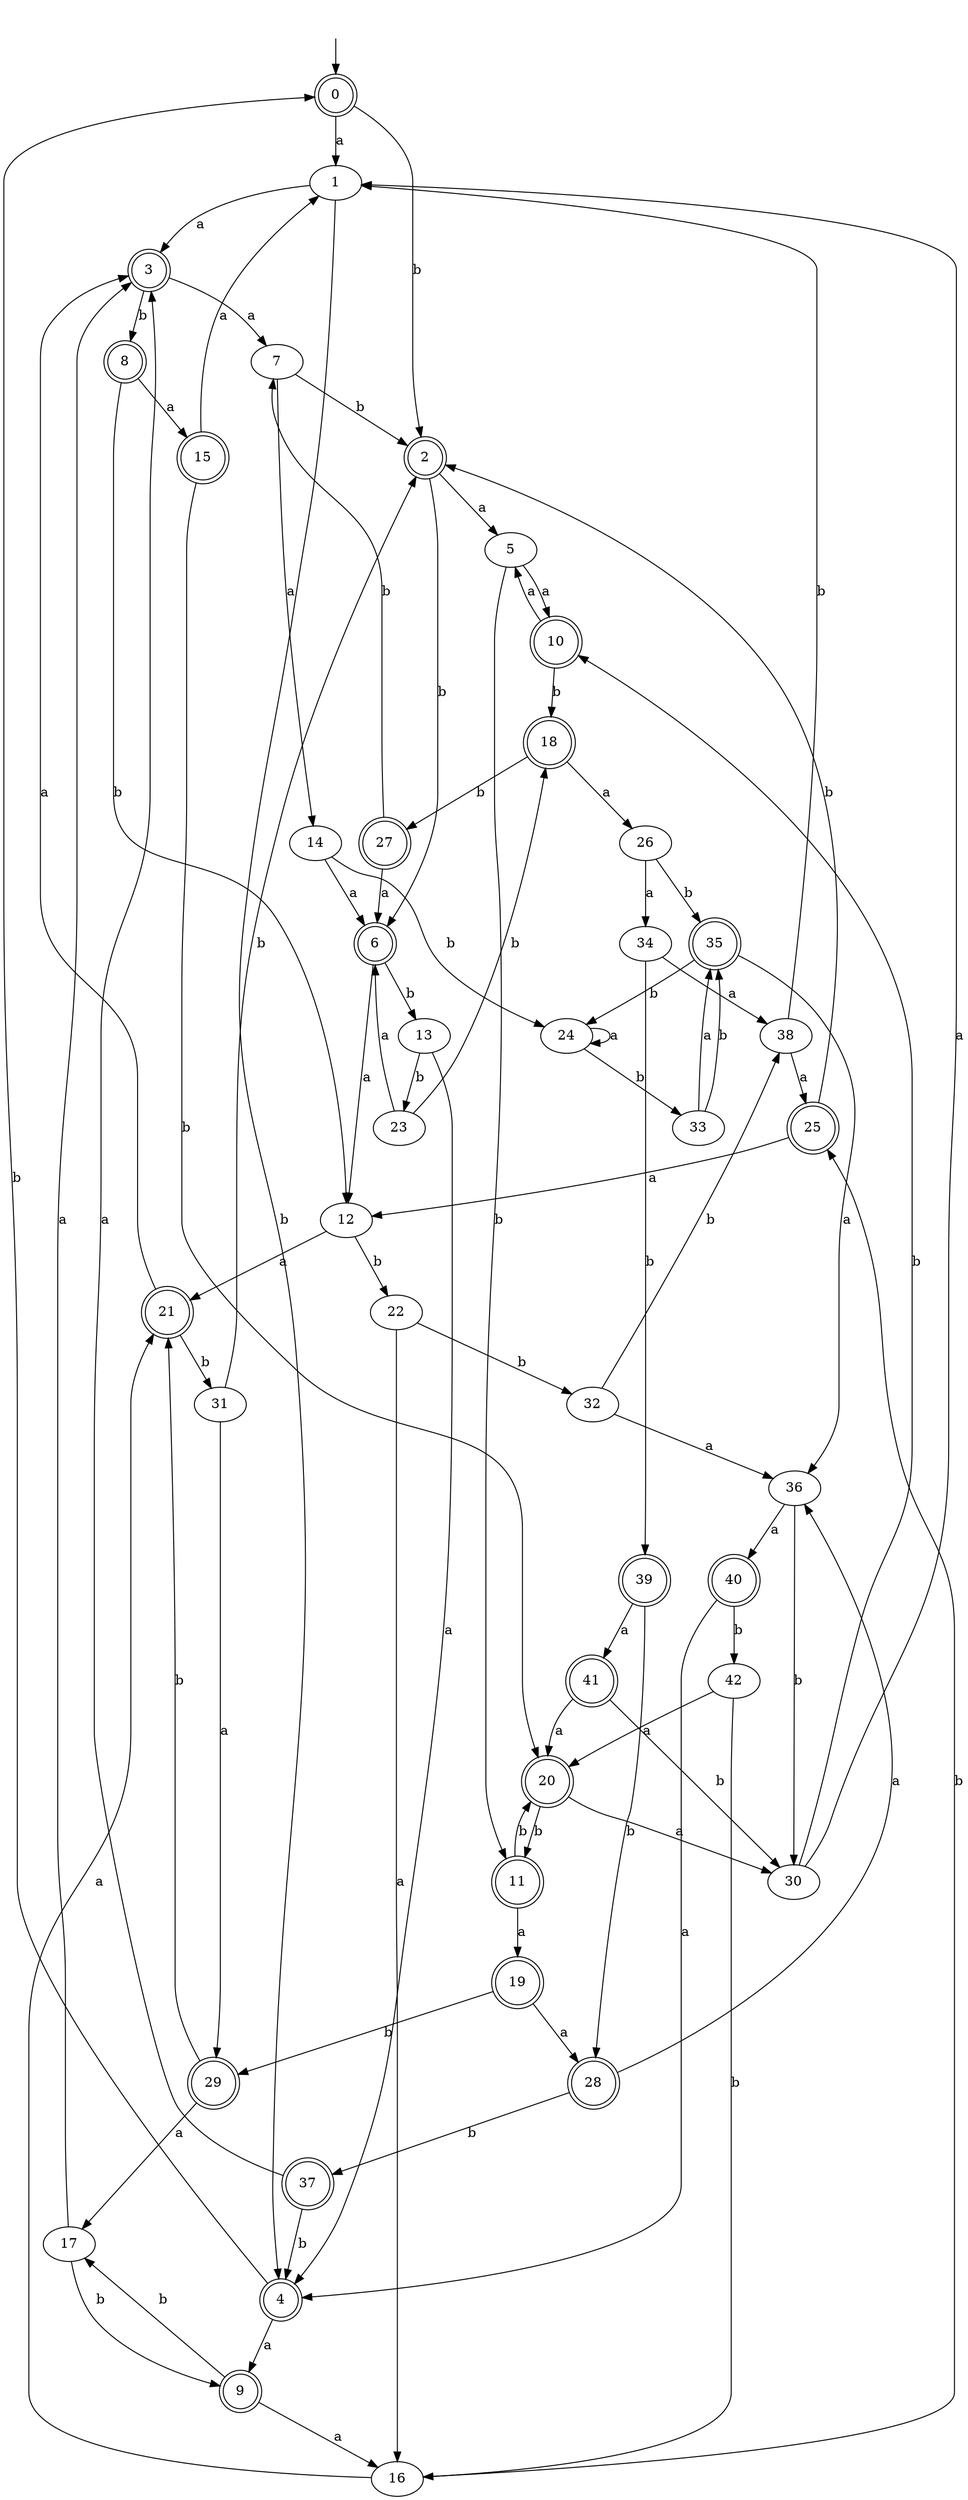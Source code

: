 digraph RandomDFA {
  __start0 [label="", shape=none];
  __start0 -> 0 [label=""];
  0 [shape=circle] [shape=doublecircle]
  0 -> 1 [label="a"]
  0 -> 2 [label="b"]
  1
  1 -> 3 [label="a"]
  1 -> 4 [label="b"]
  2 [shape=doublecircle]
  2 -> 5 [label="a"]
  2 -> 6 [label="b"]
  3 [shape=doublecircle]
  3 -> 7 [label="a"]
  3 -> 8 [label="b"]
  4 [shape=doublecircle]
  4 -> 9 [label="a"]
  4 -> 0 [label="b"]
  5
  5 -> 10 [label="a"]
  5 -> 11 [label="b"]
  6 [shape=doublecircle]
  6 -> 12 [label="a"]
  6 -> 13 [label="b"]
  7
  7 -> 14 [label="a"]
  7 -> 2 [label="b"]
  8 [shape=doublecircle]
  8 -> 15 [label="a"]
  8 -> 12 [label="b"]
  9 [shape=doublecircle]
  9 -> 16 [label="a"]
  9 -> 17 [label="b"]
  10 [shape=doublecircle]
  10 -> 5 [label="a"]
  10 -> 18 [label="b"]
  11 [shape=doublecircle]
  11 -> 19 [label="a"]
  11 -> 20 [label="b"]
  12
  12 -> 21 [label="a"]
  12 -> 22 [label="b"]
  13
  13 -> 4 [label="a"]
  13 -> 23 [label="b"]
  14
  14 -> 6 [label="a"]
  14 -> 24 [label="b"]
  15 [shape=doublecircle]
  15 -> 1 [label="a"]
  15 -> 20 [label="b"]
  16
  16 -> 21 [label="a"]
  16 -> 25 [label="b"]
  17
  17 -> 3 [label="a"]
  17 -> 9 [label="b"]
  18 [shape=doublecircle]
  18 -> 26 [label="a"]
  18 -> 27 [label="b"]
  19 [shape=doublecircle]
  19 -> 28 [label="a"]
  19 -> 29 [label="b"]
  20 [shape=doublecircle]
  20 -> 30 [label="a"]
  20 -> 11 [label="b"]
  21 [shape=doublecircle]
  21 -> 3 [label="a"]
  21 -> 31 [label="b"]
  22
  22 -> 16 [label="a"]
  22 -> 32 [label="b"]
  23
  23 -> 6 [label="a"]
  23 -> 18 [label="b"]
  24
  24 -> 24 [label="a"]
  24 -> 33 [label="b"]
  25 [shape=doublecircle]
  25 -> 12 [label="a"]
  25 -> 2 [label="b"]
  26
  26 -> 34 [label="a"]
  26 -> 35 [label="b"]
  27 [shape=doublecircle]
  27 -> 6 [label="a"]
  27 -> 7 [label="b"]
  28 [shape=doublecircle]
  28 -> 36 [label="a"]
  28 -> 37 [label="b"]
  29 [shape=doublecircle]
  29 -> 17 [label="a"]
  29 -> 21 [label="b"]
  30
  30 -> 1 [label="a"]
  30 -> 10 [label="b"]
  31
  31 -> 29 [label="a"]
  31 -> 2 [label="b"]
  32
  32 -> 36 [label="a"]
  32 -> 38 [label="b"]
  33
  33 -> 35 [label="a"]
  33 -> 35 [label="b"]
  34
  34 -> 38 [label="a"]
  34 -> 39 [label="b"]
  35 [shape=doublecircle]
  35 -> 36 [label="a"]
  35 -> 24 [label="b"]
  36
  36 -> 40 [label="a"]
  36 -> 30 [label="b"]
  37 [shape=doublecircle]
  37 -> 3 [label="a"]
  37 -> 4 [label="b"]
  38
  38 -> 25 [label="a"]
  38 -> 1 [label="b"]
  39 [shape=doublecircle]
  39 -> 41 [label="a"]
  39 -> 28 [label="b"]
  40 [shape=doublecircle]
  40 -> 4 [label="a"]
  40 -> 42 [label="b"]
  41 [shape=doublecircle]
  41 -> 20 [label="a"]
  41 -> 30 [label="b"]
  42
  42 -> 20 [label="a"]
  42 -> 16 [label="b"]
}
